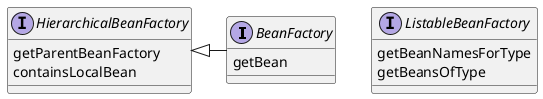 @startuml

interface BeanFactory {
getBean
}
interface ListableBeanFactory {
getBeanNamesForType
getBeansOfType
}
interface HierarchicalBeanFactory {
getParentBeanFactory
containsLocalBean
}

HierarchicalBeanFactory <|- BeanFactory

@enduml
